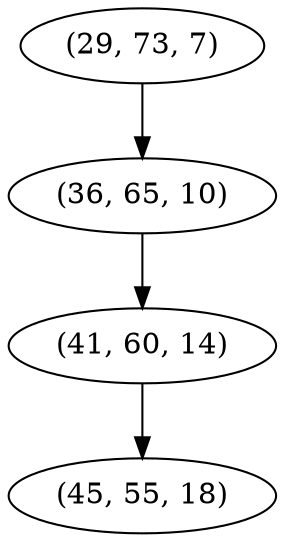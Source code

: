 digraph tree {
    "(29, 73, 7)";
    "(36, 65, 10)";
    "(41, 60, 14)";
    "(45, 55, 18)";
    "(29, 73, 7)" -> "(36, 65, 10)";
    "(36, 65, 10)" -> "(41, 60, 14)";
    "(41, 60, 14)" -> "(45, 55, 18)";
}
